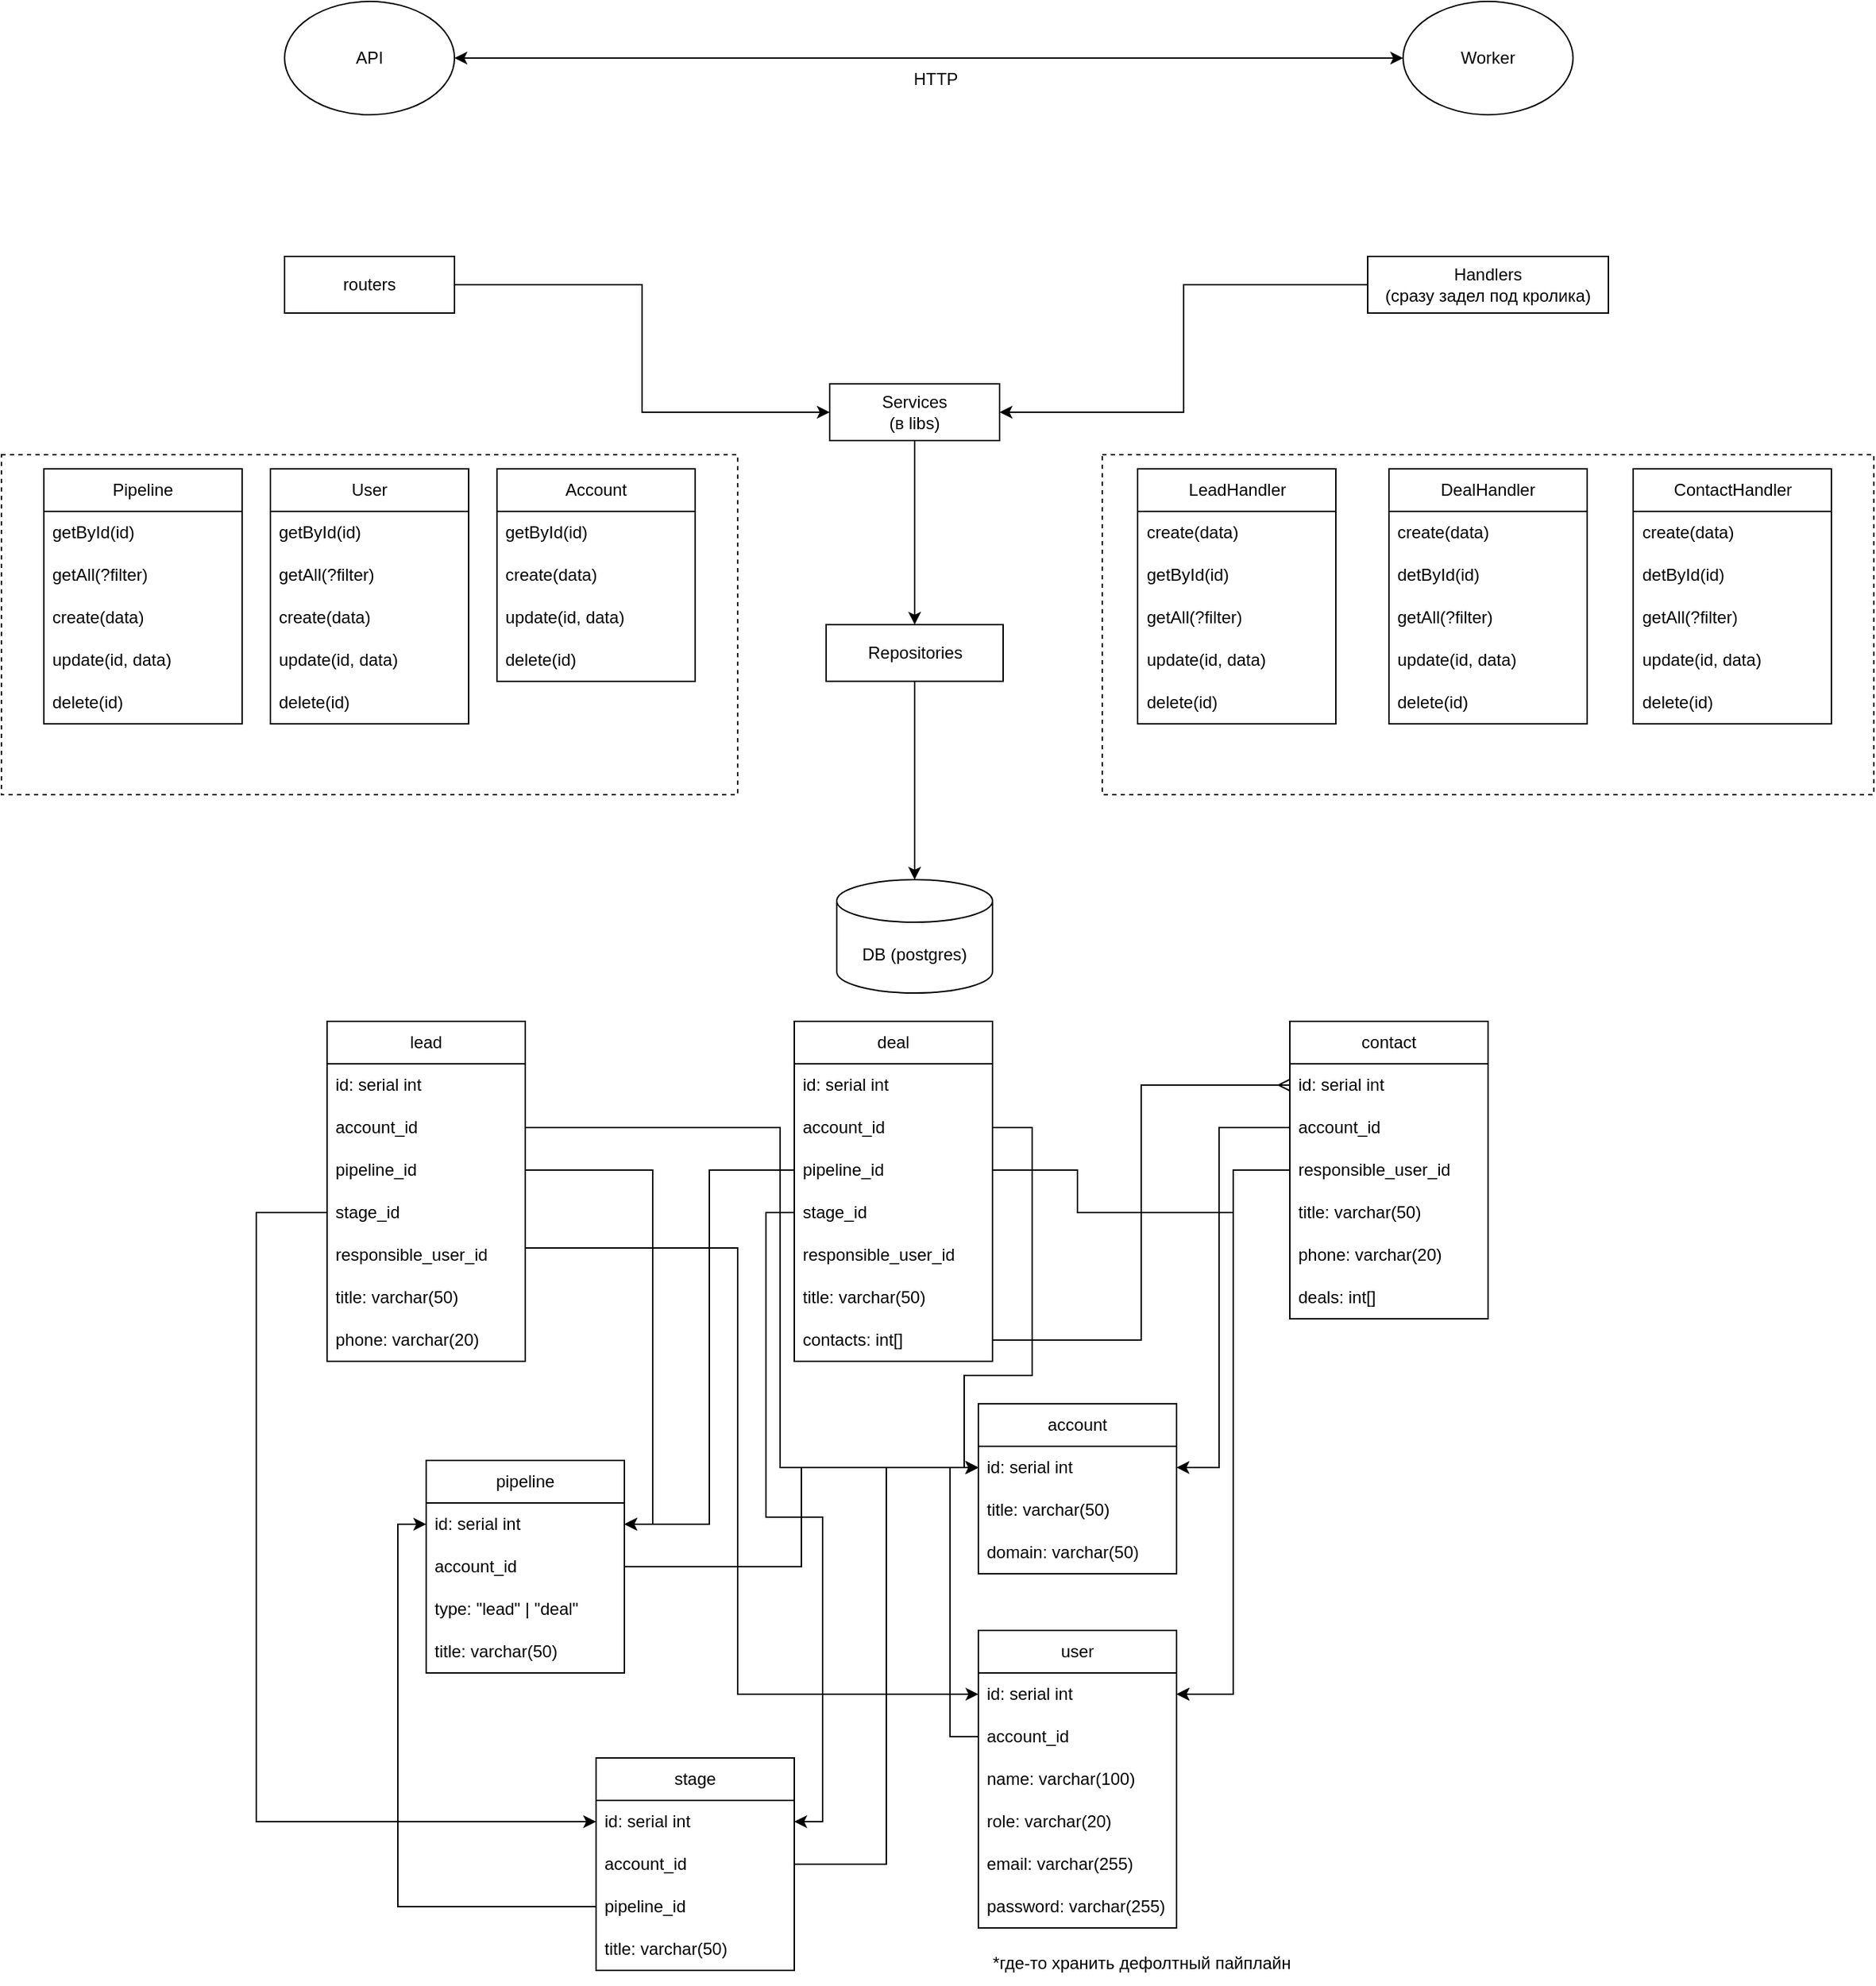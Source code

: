 <mxfile version="24.6.4" type="device">
  <diagram name="Страница — 1" id="5poH_16fBUdVDrlZnIoM">
    <mxGraphModel dx="2219" dy="671" grid="1" gridSize="10" guides="1" tooltips="1" connect="1" arrows="1" fold="1" page="1" pageScale="1" pageWidth="1169" pageHeight="827" math="0" shadow="0">
      <root>
        <mxCell id="0" />
        <mxCell id="1" parent="0" />
        <mxCell id="r3CW5PlZLLCf76V-Hfgn-8" style="edgeStyle=orthogonalEdgeStyle;rounded=0;orthogonalLoop=1;jettySize=auto;html=1;entryX=0;entryY=0.5;entryDx=0;entryDy=0;startArrow=classic;startFill=1;" parent="1" source="xYZRIFHkQ8vam2v6FTb6-1" target="xYZRIFHkQ8vam2v6FTb6-2" edge="1">
          <mxGeometry relative="1" as="geometry" />
        </mxCell>
        <mxCell id="xYZRIFHkQ8vam2v6FTb6-1" value="API" style="ellipse;whiteSpace=wrap;html=1;" parent="1" vertex="1">
          <mxGeometry x="70" y="170" width="120" height="80" as="geometry" />
        </mxCell>
        <mxCell id="xYZRIFHkQ8vam2v6FTb6-2" value="Worker" style="ellipse;whiteSpace=wrap;html=1;" parent="1" vertex="1">
          <mxGeometry x="860" y="170" width="120" height="80" as="geometry" />
        </mxCell>
        <mxCell id="xYZRIFHkQ8vam2v6FTb6-35" value="" style="rounded=0;whiteSpace=wrap;html=1;dashed=1;" parent="1" vertex="1">
          <mxGeometry x="647.5" y="490" width="545" height="240" as="geometry" />
        </mxCell>
        <mxCell id="xYZRIFHkQ8vam2v6FTb6-54" value="LeadHandler" style="swimlane;fontStyle=0;childLayout=stackLayout;horizontal=1;startSize=30;horizontalStack=0;resizeParent=1;resizeParentMax=0;resizeLast=0;collapsible=1;marginBottom=0;whiteSpace=wrap;html=1;" parent="1" vertex="1">
          <mxGeometry x="672.5" y="499.94" width="140" height="180" as="geometry" />
        </mxCell>
        <mxCell id="xYZRIFHkQ8vam2v6FTb6-55" value="create(data)" style="text;strokeColor=none;fillColor=none;align=left;verticalAlign=middle;spacingLeft=4;spacingRight=4;overflow=hidden;points=[[0,0.5],[1,0.5]];portConstraint=eastwest;rotatable=0;whiteSpace=wrap;html=1;" parent="xYZRIFHkQ8vam2v6FTb6-54" vertex="1">
          <mxGeometry y="30" width="140" height="30" as="geometry" />
        </mxCell>
        <mxCell id="xYZRIFHkQ8vam2v6FTb6-56" value="getById(id)" style="text;strokeColor=none;fillColor=none;align=left;verticalAlign=middle;spacingLeft=4;spacingRight=4;overflow=hidden;points=[[0,0.5],[1,0.5]];portConstraint=eastwest;rotatable=0;whiteSpace=wrap;html=1;" parent="xYZRIFHkQ8vam2v6FTb6-54" vertex="1">
          <mxGeometry y="60" width="140" height="30" as="geometry" />
        </mxCell>
        <mxCell id="xYZRIFHkQ8vam2v6FTb6-57" value="getAll(?filter)" style="text;strokeColor=none;fillColor=none;align=left;verticalAlign=middle;spacingLeft=4;spacingRight=4;overflow=hidden;points=[[0,0.5],[1,0.5]];portConstraint=eastwest;rotatable=0;whiteSpace=wrap;html=1;" parent="xYZRIFHkQ8vam2v6FTb6-54" vertex="1">
          <mxGeometry y="90" width="140" height="30" as="geometry" />
        </mxCell>
        <mxCell id="r3CW5PlZLLCf76V-Hfgn-18" value="update(id, data)" style="text;strokeColor=none;fillColor=none;align=left;verticalAlign=middle;spacingLeft=4;spacingRight=4;overflow=hidden;points=[[0,0.5],[1,0.5]];portConstraint=eastwest;rotatable=0;whiteSpace=wrap;html=1;" parent="xYZRIFHkQ8vam2v6FTb6-54" vertex="1">
          <mxGeometry y="120" width="140" height="30" as="geometry" />
        </mxCell>
        <mxCell id="r3CW5PlZLLCf76V-Hfgn-19" value="delete(id)" style="text;strokeColor=none;fillColor=none;align=left;verticalAlign=middle;spacingLeft=4;spacingRight=4;overflow=hidden;points=[[0,0.5],[1,0.5]];portConstraint=eastwest;rotatable=0;whiteSpace=wrap;html=1;" parent="xYZRIFHkQ8vam2v6FTb6-54" vertex="1">
          <mxGeometry y="150" width="140" height="30" as="geometry" />
        </mxCell>
        <mxCell id="xYZRIFHkQ8vam2v6FTb6-59" value="DealHandler" style="swimlane;fontStyle=0;childLayout=stackLayout;horizontal=1;startSize=30;horizontalStack=0;resizeParent=1;resizeParentMax=0;resizeLast=0;collapsible=1;marginBottom=0;whiteSpace=wrap;html=1;" parent="1" vertex="1">
          <mxGeometry x="850" y="499.94" width="140" height="180" as="geometry" />
        </mxCell>
        <mxCell id="xYZRIFHkQ8vam2v6FTb6-60" value="create(data)" style="text;strokeColor=none;fillColor=none;align=left;verticalAlign=middle;spacingLeft=4;spacingRight=4;overflow=hidden;points=[[0,0.5],[1,0.5]];portConstraint=eastwest;rotatable=0;whiteSpace=wrap;html=1;" parent="xYZRIFHkQ8vam2v6FTb6-59" vertex="1">
          <mxGeometry y="30" width="140" height="30" as="geometry" />
        </mxCell>
        <mxCell id="xYZRIFHkQ8vam2v6FTb6-61" value="detById(id)" style="text;strokeColor=none;fillColor=none;align=left;verticalAlign=middle;spacingLeft=4;spacingRight=4;overflow=hidden;points=[[0,0.5],[1,0.5]];portConstraint=eastwest;rotatable=0;whiteSpace=wrap;html=1;" parent="xYZRIFHkQ8vam2v6FTb6-59" vertex="1">
          <mxGeometry y="60" width="140" height="30" as="geometry" />
        </mxCell>
        <mxCell id="xYZRIFHkQ8vam2v6FTb6-62" value="getAll(?filter)" style="text;strokeColor=none;fillColor=none;align=left;verticalAlign=middle;spacingLeft=4;spacingRight=4;overflow=hidden;points=[[0,0.5],[1,0.5]];portConstraint=eastwest;rotatable=0;whiteSpace=wrap;html=1;" parent="xYZRIFHkQ8vam2v6FTb6-59" vertex="1">
          <mxGeometry y="90" width="140" height="30" as="geometry" />
        </mxCell>
        <mxCell id="r3CW5PlZLLCf76V-Hfgn-20" value="update(id, data)" style="text;strokeColor=none;fillColor=none;align=left;verticalAlign=middle;spacingLeft=4;spacingRight=4;overflow=hidden;points=[[0,0.5],[1,0.5]];portConstraint=eastwest;rotatable=0;whiteSpace=wrap;html=1;" parent="xYZRIFHkQ8vam2v6FTb6-59" vertex="1">
          <mxGeometry y="120" width="140" height="30" as="geometry" />
        </mxCell>
        <mxCell id="r3CW5PlZLLCf76V-Hfgn-21" value="delete(id)" style="text;strokeColor=none;fillColor=none;align=left;verticalAlign=middle;spacingLeft=4;spacingRight=4;overflow=hidden;points=[[0,0.5],[1,0.5]];portConstraint=eastwest;rotatable=0;whiteSpace=wrap;html=1;" parent="xYZRIFHkQ8vam2v6FTb6-59" vertex="1">
          <mxGeometry y="150" width="140" height="30" as="geometry" />
        </mxCell>
        <mxCell id="xYZRIFHkQ8vam2v6FTb6-64" value="ContactHandler" style="swimlane;fontStyle=0;childLayout=stackLayout;horizontal=1;startSize=30;horizontalStack=0;resizeParent=1;resizeParentMax=0;resizeLast=0;collapsible=1;marginBottom=0;whiteSpace=wrap;html=1;" parent="1" vertex="1">
          <mxGeometry x="1022.5" y="499.94" width="140" height="180" as="geometry" />
        </mxCell>
        <mxCell id="xYZRIFHkQ8vam2v6FTb6-65" value="create(data)" style="text;strokeColor=none;fillColor=none;align=left;verticalAlign=middle;spacingLeft=4;spacingRight=4;overflow=hidden;points=[[0,0.5],[1,0.5]];portConstraint=eastwest;rotatable=0;whiteSpace=wrap;html=1;" parent="xYZRIFHkQ8vam2v6FTb6-64" vertex="1">
          <mxGeometry y="30" width="140" height="30" as="geometry" />
        </mxCell>
        <mxCell id="xYZRIFHkQ8vam2v6FTb6-66" value="detById(id)" style="text;strokeColor=none;fillColor=none;align=left;verticalAlign=middle;spacingLeft=4;spacingRight=4;overflow=hidden;points=[[0,0.5],[1,0.5]];portConstraint=eastwest;rotatable=0;whiteSpace=wrap;html=1;" parent="xYZRIFHkQ8vam2v6FTb6-64" vertex="1">
          <mxGeometry y="60" width="140" height="30" as="geometry" />
        </mxCell>
        <mxCell id="xYZRIFHkQ8vam2v6FTb6-67" value="getAll(?filter)" style="text;strokeColor=none;fillColor=none;align=left;verticalAlign=middle;spacingLeft=4;spacingRight=4;overflow=hidden;points=[[0,0.5],[1,0.5]];portConstraint=eastwest;rotatable=0;whiteSpace=wrap;html=1;" parent="xYZRIFHkQ8vam2v6FTb6-64" vertex="1">
          <mxGeometry y="90" width="140" height="30" as="geometry" />
        </mxCell>
        <mxCell id="r3CW5PlZLLCf76V-Hfgn-22" value="update(id, data)" style="text;strokeColor=none;fillColor=none;align=left;verticalAlign=middle;spacingLeft=4;spacingRight=4;overflow=hidden;points=[[0,0.5],[1,0.5]];portConstraint=eastwest;rotatable=0;whiteSpace=wrap;html=1;" parent="xYZRIFHkQ8vam2v6FTb6-64" vertex="1">
          <mxGeometry y="120" width="140" height="30" as="geometry" />
        </mxCell>
        <mxCell id="r3CW5PlZLLCf76V-Hfgn-23" value="delete(id)" style="text;strokeColor=none;fillColor=none;align=left;verticalAlign=middle;spacingLeft=4;spacingRight=4;overflow=hidden;points=[[0,0.5],[1,0.5]];portConstraint=eastwest;rotatable=0;whiteSpace=wrap;html=1;" parent="xYZRIFHkQ8vam2v6FTb6-64" vertex="1">
          <mxGeometry y="150" width="140" height="30" as="geometry" />
        </mxCell>
        <mxCell id="xYZRIFHkQ8vam2v6FTb6-78" value="" style="rounded=0;whiteSpace=wrap;html=1;dashed=1;" parent="1" vertex="1">
          <mxGeometry x="-130" y="490" width="520" height="240" as="geometry" />
        </mxCell>
        <mxCell id="xYZRIFHkQ8vam2v6FTb6-80" value="Pipeline" style="swimlane;fontStyle=0;childLayout=stackLayout;horizontal=1;startSize=30;horizontalStack=0;resizeParent=1;resizeParentMax=0;resizeLast=0;collapsible=1;marginBottom=0;whiteSpace=wrap;html=1;" parent="1" vertex="1">
          <mxGeometry x="-100" y="499.94" width="140" height="180" as="geometry">
            <mxRectangle x="-200" y="350" width="80" height="30" as="alternateBounds" />
          </mxGeometry>
        </mxCell>
        <mxCell id="xYZRIFHkQ8vam2v6FTb6-81" value="getById(id)" style="text;strokeColor=none;fillColor=none;align=left;verticalAlign=middle;spacingLeft=4;spacingRight=4;overflow=hidden;points=[[0,0.5],[1,0.5]];portConstraint=eastwest;rotatable=0;whiteSpace=wrap;html=1;" parent="xYZRIFHkQ8vam2v6FTb6-80" vertex="1">
          <mxGeometry y="30" width="140" height="30" as="geometry" />
        </mxCell>
        <mxCell id="xYZRIFHkQ8vam2v6FTb6-82" value="getAll(?filter)" style="text;strokeColor=none;fillColor=none;align=left;verticalAlign=middle;spacingLeft=4;spacingRight=4;overflow=hidden;points=[[0,0.5],[1,0.5]];portConstraint=eastwest;rotatable=0;whiteSpace=wrap;html=1;" parent="xYZRIFHkQ8vam2v6FTb6-80" vertex="1">
          <mxGeometry y="60" width="140" height="30" as="geometry" />
        </mxCell>
        <mxCell id="xYZRIFHkQ8vam2v6FTb6-83" value="create(data)" style="text;strokeColor=none;fillColor=none;align=left;verticalAlign=middle;spacingLeft=4;spacingRight=4;overflow=hidden;points=[[0,0.5],[1,0.5]];portConstraint=eastwest;rotatable=0;whiteSpace=wrap;html=1;" parent="xYZRIFHkQ8vam2v6FTb6-80" vertex="1">
          <mxGeometry y="90" width="140" height="30" as="geometry" />
        </mxCell>
        <mxCell id="r3CW5PlZLLCf76V-Hfgn-2" value="update(id, data)" style="text;strokeColor=none;fillColor=none;align=left;verticalAlign=middle;spacingLeft=4;spacingRight=4;overflow=hidden;points=[[0,0.5],[1,0.5]];portConstraint=eastwest;rotatable=0;whiteSpace=wrap;html=1;" parent="xYZRIFHkQ8vam2v6FTb6-80" vertex="1">
          <mxGeometry y="120" width="140" height="30" as="geometry" />
        </mxCell>
        <mxCell id="r3CW5PlZLLCf76V-Hfgn-1" value="delete(id)" style="text;strokeColor=none;fillColor=none;align=left;verticalAlign=middle;spacingLeft=4;spacingRight=4;overflow=hidden;points=[[0,0.5],[1,0.5]];portConstraint=eastwest;rotatable=0;whiteSpace=wrap;html=1;" parent="xYZRIFHkQ8vam2v6FTb6-80" vertex="1">
          <mxGeometry y="150" width="140" height="30" as="geometry" />
        </mxCell>
        <mxCell id="xYZRIFHkQ8vam2v6FTb6-85" value="User" style="swimlane;fontStyle=0;childLayout=stackLayout;horizontal=1;startSize=30;horizontalStack=0;resizeParent=1;resizeParentMax=0;resizeLast=0;collapsible=1;marginBottom=0;whiteSpace=wrap;html=1;" parent="1" vertex="1">
          <mxGeometry x="60" y="499.94" width="140" height="180" as="geometry" />
        </mxCell>
        <mxCell id="xYZRIFHkQ8vam2v6FTb6-86" value="getById(id)" style="text;strokeColor=none;fillColor=none;align=left;verticalAlign=middle;spacingLeft=4;spacingRight=4;overflow=hidden;points=[[0,0.5],[1,0.5]];portConstraint=eastwest;rotatable=0;whiteSpace=wrap;html=1;" parent="xYZRIFHkQ8vam2v6FTb6-85" vertex="1">
          <mxGeometry y="30" width="140" height="30" as="geometry" />
        </mxCell>
        <mxCell id="xYZRIFHkQ8vam2v6FTb6-87" value="getAll(?filter)" style="text;strokeColor=none;fillColor=none;align=left;verticalAlign=middle;spacingLeft=4;spacingRight=4;overflow=hidden;points=[[0,0.5],[1,0.5]];portConstraint=eastwest;rotatable=0;whiteSpace=wrap;html=1;" parent="xYZRIFHkQ8vam2v6FTb6-85" vertex="1">
          <mxGeometry y="60" width="140" height="30" as="geometry" />
        </mxCell>
        <mxCell id="xYZRIFHkQ8vam2v6FTb6-88" value="create(data)" style="text;strokeColor=none;fillColor=none;align=left;verticalAlign=middle;spacingLeft=4;spacingRight=4;overflow=hidden;points=[[0,0.5],[1,0.5]];portConstraint=eastwest;rotatable=0;whiteSpace=wrap;html=1;" parent="xYZRIFHkQ8vam2v6FTb6-85" vertex="1">
          <mxGeometry y="90" width="140" height="30" as="geometry" />
        </mxCell>
        <mxCell id="r3CW5PlZLLCf76V-Hfgn-3" value="update(id, data)" style="text;strokeColor=none;fillColor=none;align=left;verticalAlign=middle;spacingLeft=4;spacingRight=4;overflow=hidden;points=[[0,0.5],[1,0.5]];portConstraint=eastwest;rotatable=0;whiteSpace=wrap;html=1;" parent="xYZRIFHkQ8vam2v6FTb6-85" vertex="1">
          <mxGeometry y="120" width="140" height="30" as="geometry" />
        </mxCell>
        <mxCell id="r3CW5PlZLLCf76V-Hfgn-4" value="delete(id)" style="text;strokeColor=none;fillColor=none;align=left;verticalAlign=middle;spacingLeft=4;spacingRight=4;overflow=hidden;points=[[0,0.5],[1,0.5]];portConstraint=eastwest;rotatable=0;whiteSpace=wrap;html=1;" parent="xYZRIFHkQ8vam2v6FTb6-85" vertex="1">
          <mxGeometry y="150" width="140" height="30" as="geometry" />
        </mxCell>
        <mxCell id="xYZRIFHkQ8vam2v6FTb6-89" value="Account" style="swimlane;fontStyle=0;childLayout=stackLayout;horizontal=1;startSize=30;horizontalStack=0;resizeParent=1;resizeParentMax=0;resizeLast=0;collapsible=1;marginBottom=0;whiteSpace=wrap;html=1;" parent="1" vertex="1">
          <mxGeometry x="220" y="499.94" width="140" height="150" as="geometry" />
        </mxCell>
        <mxCell id="xYZRIFHkQ8vam2v6FTb6-90" value="getById(id)" style="text;strokeColor=none;fillColor=none;align=left;verticalAlign=middle;spacingLeft=4;spacingRight=4;overflow=hidden;points=[[0,0.5],[1,0.5]];portConstraint=eastwest;rotatable=0;whiteSpace=wrap;html=1;" parent="xYZRIFHkQ8vam2v6FTb6-89" vertex="1">
          <mxGeometry y="30" width="140" height="30" as="geometry" />
        </mxCell>
        <mxCell id="xYZRIFHkQ8vam2v6FTb6-91" value="create(data)" style="text;strokeColor=none;fillColor=none;align=left;verticalAlign=middle;spacingLeft=4;spacingRight=4;overflow=hidden;points=[[0,0.5],[1,0.5]];portConstraint=eastwest;rotatable=0;whiteSpace=wrap;html=1;" parent="xYZRIFHkQ8vam2v6FTb6-89" vertex="1">
          <mxGeometry y="60" width="140" height="30" as="geometry" />
        </mxCell>
        <mxCell id="xYZRIFHkQ8vam2v6FTb6-92" value="update(id, data)" style="text;strokeColor=none;fillColor=none;align=left;verticalAlign=middle;spacingLeft=4;spacingRight=4;overflow=hidden;points=[[0,0.5],[1,0.5]];portConstraint=eastwest;rotatable=0;whiteSpace=wrap;html=1;" parent="xYZRIFHkQ8vam2v6FTb6-89" vertex="1">
          <mxGeometry y="90" width="140" height="30" as="geometry" />
        </mxCell>
        <mxCell id="r3CW5PlZLLCf76V-Hfgn-5" value="delete(id)" style="text;strokeColor=none;fillColor=none;align=left;verticalAlign=middle;spacingLeft=4;spacingRight=4;overflow=hidden;points=[[0,0.5],[1,0.5]];portConstraint=eastwest;rotatable=0;whiteSpace=wrap;html=1;" parent="xYZRIFHkQ8vam2v6FTb6-89" vertex="1">
          <mxGeometry y="120" width="140" height="30" as="geometry" />
        </mxCell>
        <mxCell id="r3CW5PlZLLCf76V-Hfgn-9" value="HTTP" style="text;html=1;align=center;verticalAlign=middle;whiteSpace=wrap;rounded=0;" parent="1" vertex="1">
          <mxGeometry x="500" y="210" width="60" height="30" as="geometry" />
        </mxCell>
        <mxCell id="onap06Tj0lb44wtSWgO8-13" style="edgeStyle=orthogonalEdgeStyle;rounded=0;orthogonalLoop=1;jettySize=auto;html=1;entryX=0;entryY=0.5;entryDx=0;entryDy=0;" parent="1" source="r3CW5PlZLLCf76V-Hfgn-10" target="r3CW5PlZLLCf76V-Hfgn-14" edge="1">
          <mxGeometry relative="1" as="geometry" />
        </mxCell>
        <mxCell id="r3CW5PlZLLCf76V-Hfgn-10" value="routers" style="rounded=0;whiteSpace=wrap;html=1;" parent="1" vertex="1">
          <mxGeometry x="70" y="350" width="120" height="40" as="geometry" />
        </mxCell>
        <mxCell id="r3CW5PlZLLCf76V-Hfgn-28" style="edgeStyle=orthogonalEdgeStyle;rounded=0;orthogonalLoop=1;jettySize=auto;html=1;" parent="1" source="r3CW5PlZLLCf76V-Hfgn-14" target="r3CW5PlZLLCf76V-Hfgn-27" edge="1">
          <mxGeometry relative="1" as="geometry" />
        </mxCell>
        <mxCell id="r3CW5PlZLLCf76V-Hfgn-14" value="Services&lt;br&gt;(в libs)" style="rounded=0;whiteSpace=wrap;html=1;" parent="1" vertex="1">
          <mxGeometry x="455" y="440" width="120" height="40" as="geometry" />
        </mxCell>
        <mxCell id="r3CW5PlZLLCf76V-Hfgn-15" value="DB (postgres)" style="shape=cylinder3;whiteSpace=wrap;html=1;boundedLbl=1;backgroundOutline=1;size=15;" parent="1" vertex="1">
          <mxGeometry x="460" y="790" width="110" height="80" as="geometry" />
        </mxCell>
        <mxCell id="r3CW5PlZLLCf76V-Hfgn-24" style="edgeStyle=orthogonalEdgeStyle;rounded=0;orthogonalLoop=1;jettySize=auto;html=1;entryX=1;entryY=0.5;entryDx=0;entryDy=0;" parent="1" source="r3CW5PlZLLCf76V-Hfgn-17" target="r3CW5PlZLLCf76V-Hfgn-14" edge="1">
          <mxGeometry relative="1" as="geometry" />
        </mxCell>
        <mxCell id="r3CW5PlZLLCf76V-Hfgn-17" value="Handlers&lt;br&gt;(сразу задел под кролика)" style="rounded=0;whiteSpace=wrap;html=1;" parent="1" vertex="1">
          <mxGeometry x="835" y="350" width="170" height="40" as="geometry" />
        </mxCell>
        <mxCell id="r3CW5PlZLLCf76V-Hfgn-27" value="Repositories" style="rounded=0;whiteSpace=wrap;html=1;" parent="1" vertex="1">
          <mxGeometry x="452.5" y="609.94" width="125" height="40" as="geometry" />
        </mxCell>
        <mxCell id="r3CW5PlZLLCf76V-Hfgn-29" style="edgeStyle=orthogonalEdgeStyle;rounded=0;orthogonalLoop=1;jettySize=auto;html=1;entryX=0.5;entryY=0;entryDx=0;entryDy=0;entryPerimeter=0;" parent="1" source="r3CW5PlZLLCf76V-Hfgn-27" target="r3CW5PlZLLCf76V-Hfgn-15" edge="1">
          <mxGeometry relative="1" as="geometry" />
        </mxCell>
        <mxCell id="onap06Tj0lb44wtSWgO8-1" value="lead" style="swimlane;fontStyle=0;childLayout=stackLayout;horizontal=1;startSize=30;horizontalStack=0;resizeParent=1;resizeParentMax=0;resizeLast=0;collapsible=1;marginBottom=0;whiteSpace=wrap;html=1;" parent="1" vertex="1">
          <mxGeometry x="100" y="890" width="140" height="240" as="geometry" />
        </mxCell>
        <mxCell id="onap06Tj0lb44wtSWgO8-2" value="id: serial int" style="text;strokeColor=none;fillColor=none;align=left;verticalAlign=middle;spacingLeft=4;spacingRight=4;overflow=hidden;points=[[0,0.5],[1,0.5]];portConstraint=eastwest;rotatable=0;whiteSpace=wrap;html=1;" parent="onap06Tj0lb44wtSWgO8-1" vertex="1">
          <mxGeometry y="30" width="140" height="30" as="geometry" />
        </mxCell>
        <mxCell id="onap06Tj0lb44wtSWgO8-40" value="account_id" style="text;strokeColor=none;fillColor=none;align=left;verticalAlign=middle;spacingLeft=4;spacingRight=4;overflow=hidden;points=[[0,0.5],[1,0.5]];portConstraint=eastwest;rotatable=0;whiteSpace=wrap;html=1;" parent="onap06Tj0lb44wtSWgO8-1" vertex="1">
          <mxGeometry y="60" width="140" height="30" as="geometry" />
        </mxCell>
        <mxCell id="onap06Tj0lb44wtSWgO8-43" value="pipeline_id" style="text;strokeColor=none;fillColor=none;align=left;verticalAlign=middle;spacingLeft=4;spacingRight=4;overflow=hidden;points=[[0,0.5],[1,0.5]];portConstraint=eastwest;rotatable=0;whiteSpace=wrap;html=1;" parent="onap06Tj0lb44wtSWgO8-1" vertex="1">
          <mxGeometry y="90" width="140" height="30" as="geometry" />
        </mxCell>
        <mxCell id="eDSmVs6jAaokLCQdXCOd-3" value="stage_id" style="text;strokeColor=none;fillColor=none;align=left;verticalAlign=middle;spacingLeft=4;spacingRight=4;overflow=hidden;points=[[0,0.5],[1,0.5]];portConstraint=eastwest;rotatable=0;whiteSpace=wrap;html=1;" parent="onap06Tj0lb44wtSWgO8-1" vertex="1">
          <mxGeometry y="120" width="140" height="30" as="geometry" />
        </mxCell>
        <mxCell id="onap06Tj0lb44wtSWgO8-65" value="responsible_user_id" style="text;strokeColor=none;fillColor=none;align=left;verticalAlign=middle;spacingLeft=4;spacingRight=4;overflow=hidden;points=[[0,0.5],[1,0.5]];portConstraint=eastwest;rotatable=0;whiteSpace=wrap;html=1;" parent="onap06Tj0lb44wtSWgO8-1" vertex="1">
          <mxGeometry y="150" width="140" height="30" as="geometry" />
        </mxCell>
        <mxCell id="onap06Tj0lb44wtSWgO8-3" value="title: varchar(50)" style="text;strokeColor=none;fillColor=none;align=left;verticalAlign=middle;spacingLeft=4;spacingRight=4;overflow=hidden;points=[[0,0.5],[1,0.5]];portConstraint=eastwest;rotatable=0;whiteSpace=wrap;html=1;" parent="onap06Tj0lb44wtSWgO8-1" vertex="1">
          <mxGeometry y="180" width="140" height="30" as="geometry" />
        </mxCell>
        <mxCell id="onap06Tj0lb44wtSWgO8-4" value="phone: varchar(20)" style="text;strokeColor=none;fillColor=none;align=left;verticalAlign=middle;spacingLeft=4;spacingRight=4;overflow=hidden;points=[[0,0.5],[1,0.5]];portConstraint=eastwest;rotatable=0;whiteSpace=wrap;html=1;" parent="onap06Tj0lb44wtSWgO8-1" vertex="1">
          <mxGeometry y="210" width="140" height="30" as="geometry" />
        </mxCell>
        <mxCell id="onap06Tj0lb44wtSWgO8-5" value="contact" style="swimlane;fontStyle=0;childLayout=stackLayout;horizontal=1;startSize=30;horizontalStack=0;resizeParent=1;resizeParentMax=0;resizeLast=0;collapsible=1;marginBottom=0;whiteSpace=wrap;html=1;" parent="1" vertex="1">
          <mxGeometry x="780" y="890" width="140" height="210" as="geometry" />
        </mxCell>
        <mxCell id="onap06Tj0lb44wtSWgO8-6" value="id: serial int" style="text;strokeColor=none;fillColor=none;align=left;verticalAlign=middle;spacingLeft=4;spacingRight=4;overflow=hidden;points=[[0,0.5],[1,0.5]];portConstraint=eastwest;rotatable=0;whiteSpace=wrap;html=1;" parent="onap06Tj0lb44wtSWgO8-5" vertex="1">
          <mxGeometry y="30" width="140" height="30" as="geometry" />
        </mxCell>
        <mxCell id="onap06Tj0lb44wtSWgO8-41" value="account_id" style="text;strokeColor=none;fillColor=none;align=left;verticalAlign=middle;spacingLeft=4;spacingRight=4;overflow=hidden;points=[[0,0.5],[1,0.5]];portConstraint=eastwest;rotatable=0;whiteSpace=wrap;html=1;" parent="onap06Tj0lb44wtSWgO8-5" vertex="1">
          <mxGeometry y="60" width="140" height="30" as="geometry" />
        </mxCell>
        <mxCell id="onap06Tj0lb44wtSWgO8-67" value="responsible_user_id" style="text;strokeColor=none;fillColor=none;align=left;verticalAlign=middle;spacingLeft=4;spacingRight=4;overflow=hidden;points=[[0,0.5],[1,0.5]];portConstraint=eastwest;rotatable=0;whiteSpace=wrap;html=1;" parent="onap06Tj0lb44wtSWgO8-5" vertex="1">
          <mxGeometry y="90" width="140" height="30" as="geometry" />
        </mxCell>
        <mxCell id="onap06Tj0lb44wtSWgO8-7" value="title: varchar(50)" style="text;strokeColor=none;fillColor=none;align=left;verticalAlign=middle;spacingLeft=4;spacingRight=4;overflow=hidden;points=[[0,0.5],[1,0.5]];portConstraint=eastwest;rotatable=0;whiteSpace=wrap;html=1;" parent="onap06Tj0lb44wtSWgO8-5" vertex="1">
          <mxGeometry y="120" width="140" height="30" as="geometry" />
        </mxCell>
        <mxCell id="onap06Tj0lb44wtSWgO8-8" value="phone: varchar(20)" style="text;strokeColor=none;fillColor=none;align=left;verticalAlign=middle;spacingLeft=4;spacingRight=4;overflow=hidden;points=[[0,0.5],[1,0.5]];portConstraint=eastwest;rotatable=0;whiteSpace=wrap;html=1;" parent="onap06Tj0lb44wtSWgO8-5" vertex="1">
          <mxGeometry y="150" width="140" height="30" as="geometry" />
        </mxCell>
        <mxCell id="YDgxFG5fp-RBddkvGWkv-1" value="deals: int[]" style="text;strokeColor=none;fillColor=none;align=left;verticalAlign=middle;spacingLeft=4;spacingRight=4;overflow=hidden;points=[[0,0.5],[1,0.5]];portConstraint=eastwest;rotatable=0;whiteSpace=wrap;html=1;" vertex="1" parent="onap06Tj0lb44wtSWgO8-5">
          <mxGeometry y="180" width="140" height="30" as="geometry" />
        </mxCell>
        <mxCell id="onap06Tj0lb44wtSWgO8-14" value="pipeline" style="swimlane;fontStyle=0;childLayout=stackLayout;horizontal=1;startSize=30;horizontalStack=0;resizeParent=1;resizeParentMax=0;resizeLast=0;collapsible=1;marginBottom=0;whiteSpace=wrap;html=1;" parent="1" vertex="1">
          <mxGeometry x="170" y="1200" width="140" height="150" as="geometry" />
        </mxCell>
        <mxCell id="onap06Tj0lb44wtSWgO8-34" value="id: serial int" style="text;strokeColor=none;fillColor=none;align=left;verticalAlign=middle;spacingLeft=4;spacingRight=4;overflow=hidden;points=[[0,0.5],[1,0.5]];portConstraint=eastwest;rotatable=0;whiteSpace=wrap;html=1;" parent="onap06Tj0lb44wtSWgO8-14" vertex="1">
          <mxGeometry y="30" width="140" height="30" as="geometry" />
        </mxCell>
        <mxCell id="onap06Tj0lb44wtSWgO8-15" value="account_id" style="text;strokeColor=none;fillColor=none;align=left;verticalAlign=middle;spacingLeft=4;spacingRight=4;overflow=hidden;points=[[0,0.5],[1,0.5]];portConstraint=eastwest;rotatable=0;whiteSpace=wrap;html=1;" parent="onap06Tj0lb44wtSWgO8-14" vertex="1">
          <mxGeometry y="60" width="140" height="30" as="geometry" />
        </mxCell>
        <mxCell id="onap06Tj0lb44wtSWgO8-16" value="type: &quot;lead&quot; | &quot;deal&quot;&amp;nbsp;" style="text;strokeColor=none;fillColor=none;align=left;verticalAlign=middle;spacingLeft=4;spacingRight=4;overflow=hidden;points=[[0,0.5],[1,0.5]];portConstraint=eastwest;rotatable=0;whiteSpace=wrap;html=1;" parent="onap06Tj0lb44wtSWgO8-14" vertex="1">
          <mxGeometry y="90" width="140" height="30" as="geometry" />
        </mxCell>
        <mxCell id="onap06Tj0lb44wtSWgO8-17" value="title: varchar(50)" style="text;strokeColor=none;fillColor=none;align=left;verticalAlign=middle;spacingLeft=4;spacingRight=4;overflow=hidden;points=[[0,0.5],[1,0.5]];portConstraint=eastwest;rotatable=0;whiteSpace=wrap;html=1;" parent="onap06Tj0lb44wtSWgO8-14" vertex="1">
          <mxGeometry y="120" width="140" height="30" as="geometry" />
        </mxCell>
        <mxCell id="onap06Tj0lb44wtSWgO8-18" value="stage" style="swimlane;fontStyle=0;childLayout=stackLayout;horizontal=1;startSize=30;horizontalStack=0;resizeParent=1;resizeParentMax=0;resizeLast=0;collapsible=1;marginBottom=0;whiteSpace=wrap;html=1;" parent="1" vertex="1">
          <mxGeometry x="290" y="1410" width="140" height="150" as="geometry" />
        </mxCell>
        <mxCell id="onap06Tj0lb44wtSWgO8-19" value="id: serial int" style="text;strokeColor=none;fillColor=none;align=left;verticalAlign=middle;spacingLeft=4;spacingRight=4;overflow=hidden;points=[[0,0.5],[1,0.5]];portConstraint=eastwest;rotatable=0;whiteSpace=wrap;html=1;" parent="onap06Tj0lb44wtSWgO8-18" vertex="1">
          <mxGeometry y="30" width="140" height="30" as="geometry" />
        </mxCell>
        <mxCell id="onap06Tj0lb44wtSWgO8-37" value="account_id" style="text;strokeColor=none;fillColor=none;align=left;verticalAlign=middle;spacingLeft=4;spacingRight=4;overflow=hidden;points=[[0,0.5],[1,0.5]];portConstraint=eastwest;rotatable=0;whiteSpace=wrap;html=1;" parent="onap06Tj0lb44wtSWgO8-18" vertex="1">
          <mxGeometry y="60" width="140" height="30" as="geometry" />
        </mxCell>
        <mxCell id="onap06Tj0lb44wtSWgO8-20" value="pipeline_id" style="text;strokeColor=none;fillColor=none;align=left;verticalAlign=middle;spacingLeft=4;spacingRight=4;overflow=hidden;points=[[0,0.5],[1,0.5]];portConstraint=eastwest;rotatable=0;whiteSpace=wrap;html=1;" parent="onap06Tj0lb44wtSWgO8-18" vertex="1">
          <mxGeometry y="90" width="140" height="30" as="geometry" />
        </mxCell>
        <mxCell id="onap06Tj0lb44wtSWgO8-21" value="title: varchar(50)" style="text;strokeColor=none;fillColor=none;align=left;verticalAlign=middle;spacingLeft=4;spacingRight=4;overflow=hidden;points=[[0,0.5],[1,0.5]];portConstraint=eastwest;rotatable=0;whiteSpace=wrap;html=1;" parent="onap06Tj0lb44wtSWgO8-18" vertex="1">
          <mxGeometry y="120" width="140" height="30" as="geometry" />
        </mxCell>
        <mxCell id="onap06Tj0lb44wtSWgO8-22" value="user" style="swimlane;fontStyle=0;childLayout=stackLayout;horizontal=1;startSize=30;horizontalStack=0;resizeParent=1;resizeParentMax=0;resizeLast=0;collapsible=1;marginBottom=0;whiteSpace=wrap;html=1;" parent="1" vertex="1">
          <mxGeometry x="560" y="1320" width="140" height="210" as="geometry" />
        </mxCell>
        <mxCell id="onap06Tj0lb44wtSWgO8-23" value="id: serial int" style="text;strokeColor=none;fillColor=none;align=left;verticalAlign=middle;spacingLeft=4;spacingRight=4;overflow=hidden;points=[[0,0.5],[1,0.5]];portConstraint=eastwest;rotatable=0;whiteSpace=wrap;html=1;" parent="onap06Tj0lb44wtSWgO8-22" vertex="1">
          <mxGeometry y="30" width="140" height="30" as="geometry" />
        </mxCell>
        <mxCell id="onap06Tj0lb44wtSWgO8-24" value="account_id" style="text;strokeColor=none;fillColor=none;align=left;verticalAlign=middle;spacingLeft=4;spacingRight=4;overflow=hidden;points=[[0,0.5],[1,0.5]];portConstraint=eastwest;rotatable=0;whiteSpace=wrap;html=1;" parent="onap06Tj0lb44wtSWgO8-22" vertex="1">
          <mxGeometry y="60" width="140" height="30" as="geometry" />
        </mxCell>
        <mxCell id="onap06Tj0lb44wtSWgO8-25" value="name: varchar(100)" style="text;strokeColor=none;fillColor=none;align=left;verticalAlign=middle;spacingLeft=4;spacingRight=4;overflow=hidden;points=[[0,0.5],[1,0.5]];portConstraint=eastwest;rotatable=0;whiteSpace=wrap;html=1;" parent="onap06Tj0lb44wtSWgO8-22" vertex="1">
          <mxGeometry y="90" width="140" height="30" as="geometry" />
        </mxCell>
        <mxCell id="onap06Tj0lb44wtSWgO8-64" value="role: varchar(20)" style="text;strokeColor=none;fillColor=none;align=left;verticalAlign=middle;spacingLeft=4;spacingRight=4;overflow=hidden;points=[[0,0.5],[1,0.5]];portConstraint=eastwest;rotatable=0;whiteSpace=wrap;html=1;" parent="onap06Tj0lb44wtSWgO8-22" vertex="1">
          <mxGeometry y="120" width="140" height="30" as="geometry" />
        </mxCell>
        <mxCell id="onap06Tj0lb44wtSWgO8-33" value="email: varchar(255)" style="text;strokeColor=none;fillColor=none;align=left;verticalAlign=middle;spacingLeft=4;spacingRight=4;overflow=hidden;points=[[0,0.5],[1,0.5]];portConstraint=eastwest;rotatable=0;whiteSpace=wrap;html=1;" parent="onap06Tj0lb44wtSWgO8-22" vertex="1">
          <mxGeometry y="150" width="140" height="30" as="geometry" />
        </mxCell>
        <mxCell id="onap06Tj0lb44wtSWgO8-32" value="password: varchar(255)" style="text;strokeColor=none;fillColor=none;align=left;verticalAlign=middle;spacingLeft=4;spacingRight=4;overflow=hidden;points=[[0,0.5],[1,0.5]];portConstraint=eastwest;rotatable=0;whiteSpace=wrap;html=1;" parent="onap06Tj0lb44wtSWgO8-22" vertex="1">
          <mxGeometry y="180" width="140" height="30" as="geometry" />
        </mxCell>
        <mxCell id="onap06Tj0lb44wtSWgO8-26" value="account" style="swimlane;fontStyle=0;childLayout=stackLayout;horizontal=1;startSize=30;horizontalStack=0;resizeParent=1;resizeParentMax=0;resizeLast=0;collapsible=1;marginBottom=0;whiteSpace=wrap;html=1;" parent="1" vertex="1">
          <mxGeometry x="560" y="1160" width="140" height="120" as="geometry" />
        </mxCell>
        <mxCell id="onap06Tj0lb44wtSWgO8-27" value="id: serial int" style="text;strokeColor=none;fillColor=none;align=left;verticalAlign=middle;spacingLeft=4;spacingRight=4;overflow=hidden;points=[[0,0.5],[1,0.5]];portConstraint=eastwest;rotatable=0;whiteSpace=wrap;html=1;" parent="onap06Tj0lb44wtSWgO8-26" vertex="1">
          <mxGeometry y="30" width="140" height="30" as="geometry" />
        </mxCell>
        <mxCell id="onap06Tj0lb44wtSWgO8-29" value="title: varchar(50)" style="text;strokeColor=none;fillColor=none;align=left;verticalAlign=middle;spacingLeft=4;spacingRight=4;overflow=hidden;points=[[0,0.5],[1,0.5]];portConstraint=eastwest;rotatable=0;whiteSpace=wrap;html=1;" parent="onap06Tj0lb44wtSWgO8-26" vertex="1">
          <mxGeometry y="60" width="140" height="30" as="geometry" />
        </mxCell>
        <mxCell id="eDSmVs6jAaokLCQdXCOd-7" value="domain: varchar(50)" style="text;strokeColor=none;fillColor=none;align=left;verticalAlign=middle;spacingLeft=4;spacingRight=4;overflow=hidden;points=[[0,0.5],[1,0.5]];portConstraint=eastwest;rotatable=0;whiteSpace=wrap;html=1;" parent="onap06Tj0lb44wtSWgO8-26" vertex="1">
          <mxGeometry y="90" width="140" height="30" as="geometry" />
        </mxCell>
        <mxCell id="onap06Tj0lb44wtSWgO8-9" value="deal" style="swimlane;fontStyle=0;childLayout=stackLayout;horizontal=1;startSize=30;horizontalStack=0;resizeParent=1;resizeParentMax=0;resizeLast=0;collapsible=1;marginBottom=0;whiteSpace=wrap;html=1;" parent="1" vertex="1">
          <mxGeometry x="430" y="890" width="140" height="240" as="geometry" />
        </mxCell>
        <mxCell id="onap06Tj0lb44wtSWgO8-10" value="id: serial int" style="text;strokeColor=none;fillColor=none;align=left;verticalAlign=middle;spacingLeft=4;spacingRight=4;overflow=hidden;points=[[0,0.5],[1,0.5]];portConstraint=eastwest;rotatable=0;whiteSpace=wrap;html=1;" parent="onap06Tj0lb44wtSWgO8-9" vertex="1">
          <mxGeometry y="30" width="140" height="30" as="geometry" />
        </mxCell>
        <mxCell id="onap06Tj0lb44wtSWgO8-42" value="account_id" style="text;strokeColor=none;fillColor=none;align=left;verticalAlign=middle;spacingLeft=4;spacingRight=4;overflow=hidden;points=[[0,0.5],[1,0.5]];portConstraint=eastwest;rotatable=0;whiteSpace=wrap;html=1;" parent="onap06Tj0lb44wtSWgO8-9" vertex="1">
          <mxGeometry y="60" width="140" height="30" as="geometry" />
        </mxCell>
        <mxCell id="onap06Tj0lb44wtSWgO8-44" value="pipeline_id" style="text;strokeColor=none;fillColor=none;align=left;verticalAlign=middle;spacingLeft=4;spacingRight=4;overflow=hidden;points=[[0,0.5],[1,0.5]];portConstraint=eastwest;rotatable=0;whiteSpace=wrap;html=1;" parent="onap06Tj0lb44wtSWgO8-9" vertex="1">
          <mxGeometry y="90" width="140" height="30" as="geometry" />
        </mxCell>
        <mxCell id="eDSmVs6jAaokLCQdXCOd-1" value="stage_id" style="text;strokeColor=none;fillColor=none;align=left;verticalAlign=middle;spacingLeft=4;spacingRight=4;overflow=hidden;points=[[0,0.5],[1,0.5]];portConstraint=eastwest;rotatable=0;whiteSpace=wrap;html=1;" parent="onap06Tj0lb44wtSWgO8-9" vertex="1">
          <mxGeometry y="120" width="140" height="30" as="geometry" />
        </mxCell>
        <mxCell id="onap06Tj0lb44wtSWgO8-66" value="responsible_user_id" style="text;strokeColor=none;fillColor=none;align=left;verticalAlign=middle;spacingLeft=4;spacingRight=4;overflow=hidden;points=[[0,0.5],[1,0.5]];portConstraint=eastwest;rotatable=0;whiteSpace=wrap;html=1;" parent="onap06Tj0lb44wtSWgO8-9" vertex="1">
          <mxGeometry y="150" width="140" height="30" as="geometry" />
        </mxCell>
        <mxCell id="onap06Tj0lb44wtSWgO8-11" value="title: varchar(50)" style="text;strokeColor=none;fillColor=none;align=left;verticalAlign=middle;spacingLeft=4;spacingRight=4;overflow=hidden;points=[[0,0.5],[1,0.5]];portConstraint=eastwest;rotatable=0;whiteSpace=wrap;html=1;" parent="onap06Tj0lb44wtSWgO8-9" vertex="1">
          <mxGeometry y="180" width="140" height="30" as="geometry" />
        </mxCell>
        <mxCell id="onap06Tj0lb44wtSWgO8-12" value="contacts: int[]" style="text;strokeColor=none;fillColor=none;align=left;verticalAlign=middle;spacingLeft=4;spacingRight=4;overflow=hidden;points=[[0,0.5],[1,0.5]];portConstraint=eastwest;rotatable=0;whiteSpace=wrap;html=1;" parent="onap06Tj0lb44wtSWgO8-9" vertex="1">
          <mxGeometry y="210" width="140" height="30" as="geometry" />
        </mxCell>
        <mxCell id="onap06Tj0lb44wtSWgO8-57" style="edgeStyle=orthogonalEdgeStyle;rounded=0;orthogonalLoop=1;jettySize=auto;html=1;" parent="1" source="onap06Tj0lb44wtSWgO8-15" target="onap06Tj0lb44wtSWgO8-27" edge="1">
          <mxGeometry relative="1" as="geometry" />
        </mxCell>
        <mxCell id="onap06Tj0lb44wtSWgO8-58" style="edgeStyle=orthogonalEdgeStyle;rounded=0;orthogonalLoop=1;jettySize=auto;html=1;entryX=0;entryY=0.5;entryDx=0;entryDy=0;endArrow=ERmany;endFill=0;" parent="1" source="onap06Tj0lb44wtSWgO8-12" target="onap06Tj0lb44wtSWgO8-6" edge="1">
          <mxGeometry relative="1" as="geometry" />
        </mxCell>
        <mxCell id="onap06Tj0lb44wtSWgO8-60" style="edgeStyle=orthogonalEdgeStyle;rounded=0;orthogonalLoop=1;jettySize=auto;html=1;entryX=0;entryY=0.5;entryDx=0;entryDy=0;" parent="1" source="onap06Tj0lb44wtSWgO8-20" target="onap06Tj0lb44wtSWgO8-34" edge="1">
          <mxGeometry relative="1" as="geometry" />
        </mxCell>
        <mxCell id="onap06Tj0lb44wtSWgO8-68" style="edgeStyle=orthogonalEdgeStyle;rounded=0;orthogonalLoop=1;jettySize=auto;html=1;entryX=1;entryY=0.5;entryDx=0;entryDy=0;" parent="1" source="onap06Tj0lb44wtSWgO8-67" target="onap06Tj0lb44wtSWgO8-23" edge="1">
          <mxGeometry relative="1" as="geometry" />
        </mxCell>
        <mxCell id="onap06Tj0lb44wtSWgO8-69" style="edgeStyle=orthogonalEdgeStyle;rounded=0;orthogonalLoop=1;jettySize=auto;html=1;entryX=1;entryY=0.5;entryDx=0;entryDy=0;exitX=1;exitY=0.5;exitDx=0;exitDy=0;" parent="1" source="onap06Tj0lb44wtSWgO8-44" target="onap06Tj0lb44wtSWgO8-23" edge="1">
          <mxGeometry relative="1" as="geometry">
            <Array as="points">
              <mxPoint x="630" y="995" />
              <mxPoint x="630" y="1025" />
              <mxPoint x="740" y="1025" />
              <mxPoint x="740" y="1365" />
            </Array>
            <mxPoint x="630" y="990" as="sourcePoint" />
          </mxGeometry>
        </mxCell>
        <mxCell id="onap06Tj0lb44wtSWgO8-70" style="edgeStyle=orthogonalEdgeStyle;rounded=0;orthogonalLoop=1;jettySize=auto;html=1;exitX=1;exitY=0.5;exitDx=0;exitDy=0;" parent="1" source="onap06Tj0lb44wtSWgO8-65" target="onap06Tj0lb44wtSWgO8-23" edge="1">
          <mxGeometry relative="1" as="geometry">
            <Array as="points">
              <mxPoint x="240" y="1050" />
              <mxPoint x="390" y="1050" />
              <mxPoint x="390" y="1365" />
            </Array>
          </mxGeometry>
        </mxCell>
        <mxCell id="onap06Tj0lb44wtSWgO8-71" style="edgeStyle=orthogonalEdgeStyle;rounded=0;orthogonalLoop=1;jettySize=auto;html=1;entryX=1;entryY=0.5;entryDx=0;entryDy=0;" parent="1" source="onap06Tj0lb44wtSWgO8-44" target="onap06Tj0lb44wtSWgO8-34" edge="1">
          <mxGeometry relative="1" as="geometry" />
        </mxCell>
        <mxCell id="onap06Tj0lb44wtSWgO8-72" style="edgeStyle=orthogonalEdgeStyle;rounded=0;orthogonalLoop=1;jettySize=auto;html=1;" parent="1" source="onap06Tj0lb44wtSWgO8-42" target="onap06Tj0lb44wtSWgO8-27" edge="1">
          <mxGeometry relative="1" as="geometry">
            <Array as="points">
              <mxPoint x="598" y="965" />
              <mxPoint x="598" y="1140" />
              <mxPoint x="550" y="1140" />
              <mxPoint x="550" y="1205" />
            </Array>
          </mxGeometry>
        </mxCell>
        <mxCell id="onap06Tj0lb44wtSWgO8-73" style="edgeStyle=orthogonalEdgeStyle;rounded=0;orthogonalLoop=1;jettySize=auto;html=1;entryX=1;entryY=0.5;entryDx=0;entryDy=0;" parent="1" source="onap06Tj0lb44wtSWgO8-41" target="onap06Tj0lb44wtSWgO8-27" edge="1">
          <mxGeometry relative="1" as="geometry">
            <Array as="points">
              <mxPoint x="730" y="965" />
              <mxPoint x="730" y="1205" />
            </Array>
          </mxGeometry>
        </mxCell>
        <mxCell id="onap06Tj0lb44wtSWgO8-74" style="edgeStyle=orthogonalEdgeStyle;rounded=0;orthogonalLoop=1;jettySize=auto;html=1;entryX=1;entryY=0.5;entryDx=0;entryDy=0;" parent="1" source="onap06Tj0lb44wtSWgO8-43" target="onap06Tj0lb44wtSWgO8-34" edge="1">
          <mxGeometry relative="1" as="geometry" />
        </mxCell>
        <mxCell id="onap06Tj0lb44wtSWgO8-75" style="edgeStyle=orthogonalEdgeStyle;rounded=0;orthogonalLoop=1;jettySize=auto;html=1;" parent="1" source="onap06Tj0lb44wtSWgO8-40" target="onap06Tj0lb44wtSWgO8-27" edge="1">
          <mxGeometry relative="1" as="geometry">
            <Array as="points">
              <mxPoint x="420" y="965" />
              <mxPoint x="420" y="1205" />
            </Array>
          </mxGeometry>
        </mxCell>
        <mxCell id="onap06Tj0lb44wtSWgO8-76" style="edgeStyle=orthogonalEdgeStyle;rounded=0;orthogonalLoop=1;jettySize=auto;html=1;entryX=0;entryY=0.5;entryDx=0;entryDy=0;" parent="1" source="onap06Tj0lb44wtSWgO8-37" target="onap06Tj0lb44wtSWgO8-27" edge="1">
          <mxGeometry relative="1" as="geometry" />
        </mxCell>
        <mxCell id="onap06Tj0lb44wtSWgO8-77" style="edgeStyle=orthogonalEdgeStyle;rounded=0;orthogonalLoop=1;jettySize=auto;html=1;entryX=0;entryY=0.5;entryDx=0;entryDy=0;" parent="1" source="onap06Tj0lb44wtSWgO8-24" target="onap06Tj0lb44wtSWgO8-27" edge="1">
          <mxGeometry relative="1" as="geometry" />
        </mxCell>
        <mxCell id="eDSmVs6jAaokLCQdXCOd-2" style="edgeStyle=orthogonalEdgeStyle;rounded=0;orthogonalLoop=1;jettySize=auto;html=1;" parent="1" source="eDSmVs6jAaokLCQdXCOd-1" target="onap06Tj0lb44wtSWgO8-19" edge="1">
          <mxGeometry relative="1" as="geometry" />
        </mxCell>
        <mxCell id="eDSmVs6jAaokLCQdXCOd-6" style="edgeStyle=orthogonalEdgeStyle;rounded=0;orthogonalLoop=1;jettySize=auto;html=1;entryX=0;entryY=0.5;entryDx=0;entryDy=0;" parent="1" source="eDSmVs6jAaokLCQdXCOd-3" target="onap06Tj0lb44wtSWgO8-19" edge="1">
          <mxGeometry relative="1" as="geometry">
            <mxPoint x="130" y="1490" as="targetPoint" />
            <Array as="points">
              <mxPoint x="50" y="1025" />
              <mxPoint x="50" y="1455" />
            </Array>
          </mxGeometry>
        </mxCell>
        <mxCell id="eDSmVs6jAaokLCQdXCOd-8" value="*где-то хранить дефолтный пайплайн" style="text;html=1;align=center;verticalAlign=middle;resizable=0;points=[];autosize=1;strokeColor=none;fillColor=none;" parent="1" vertex="1">
          <mxGeometry x="560" y="1540" width="230" height="30" as="geometry" />
        </mxCell>
      </root>
    </mxGraphModel>
  </diagram>
</mxfile>

